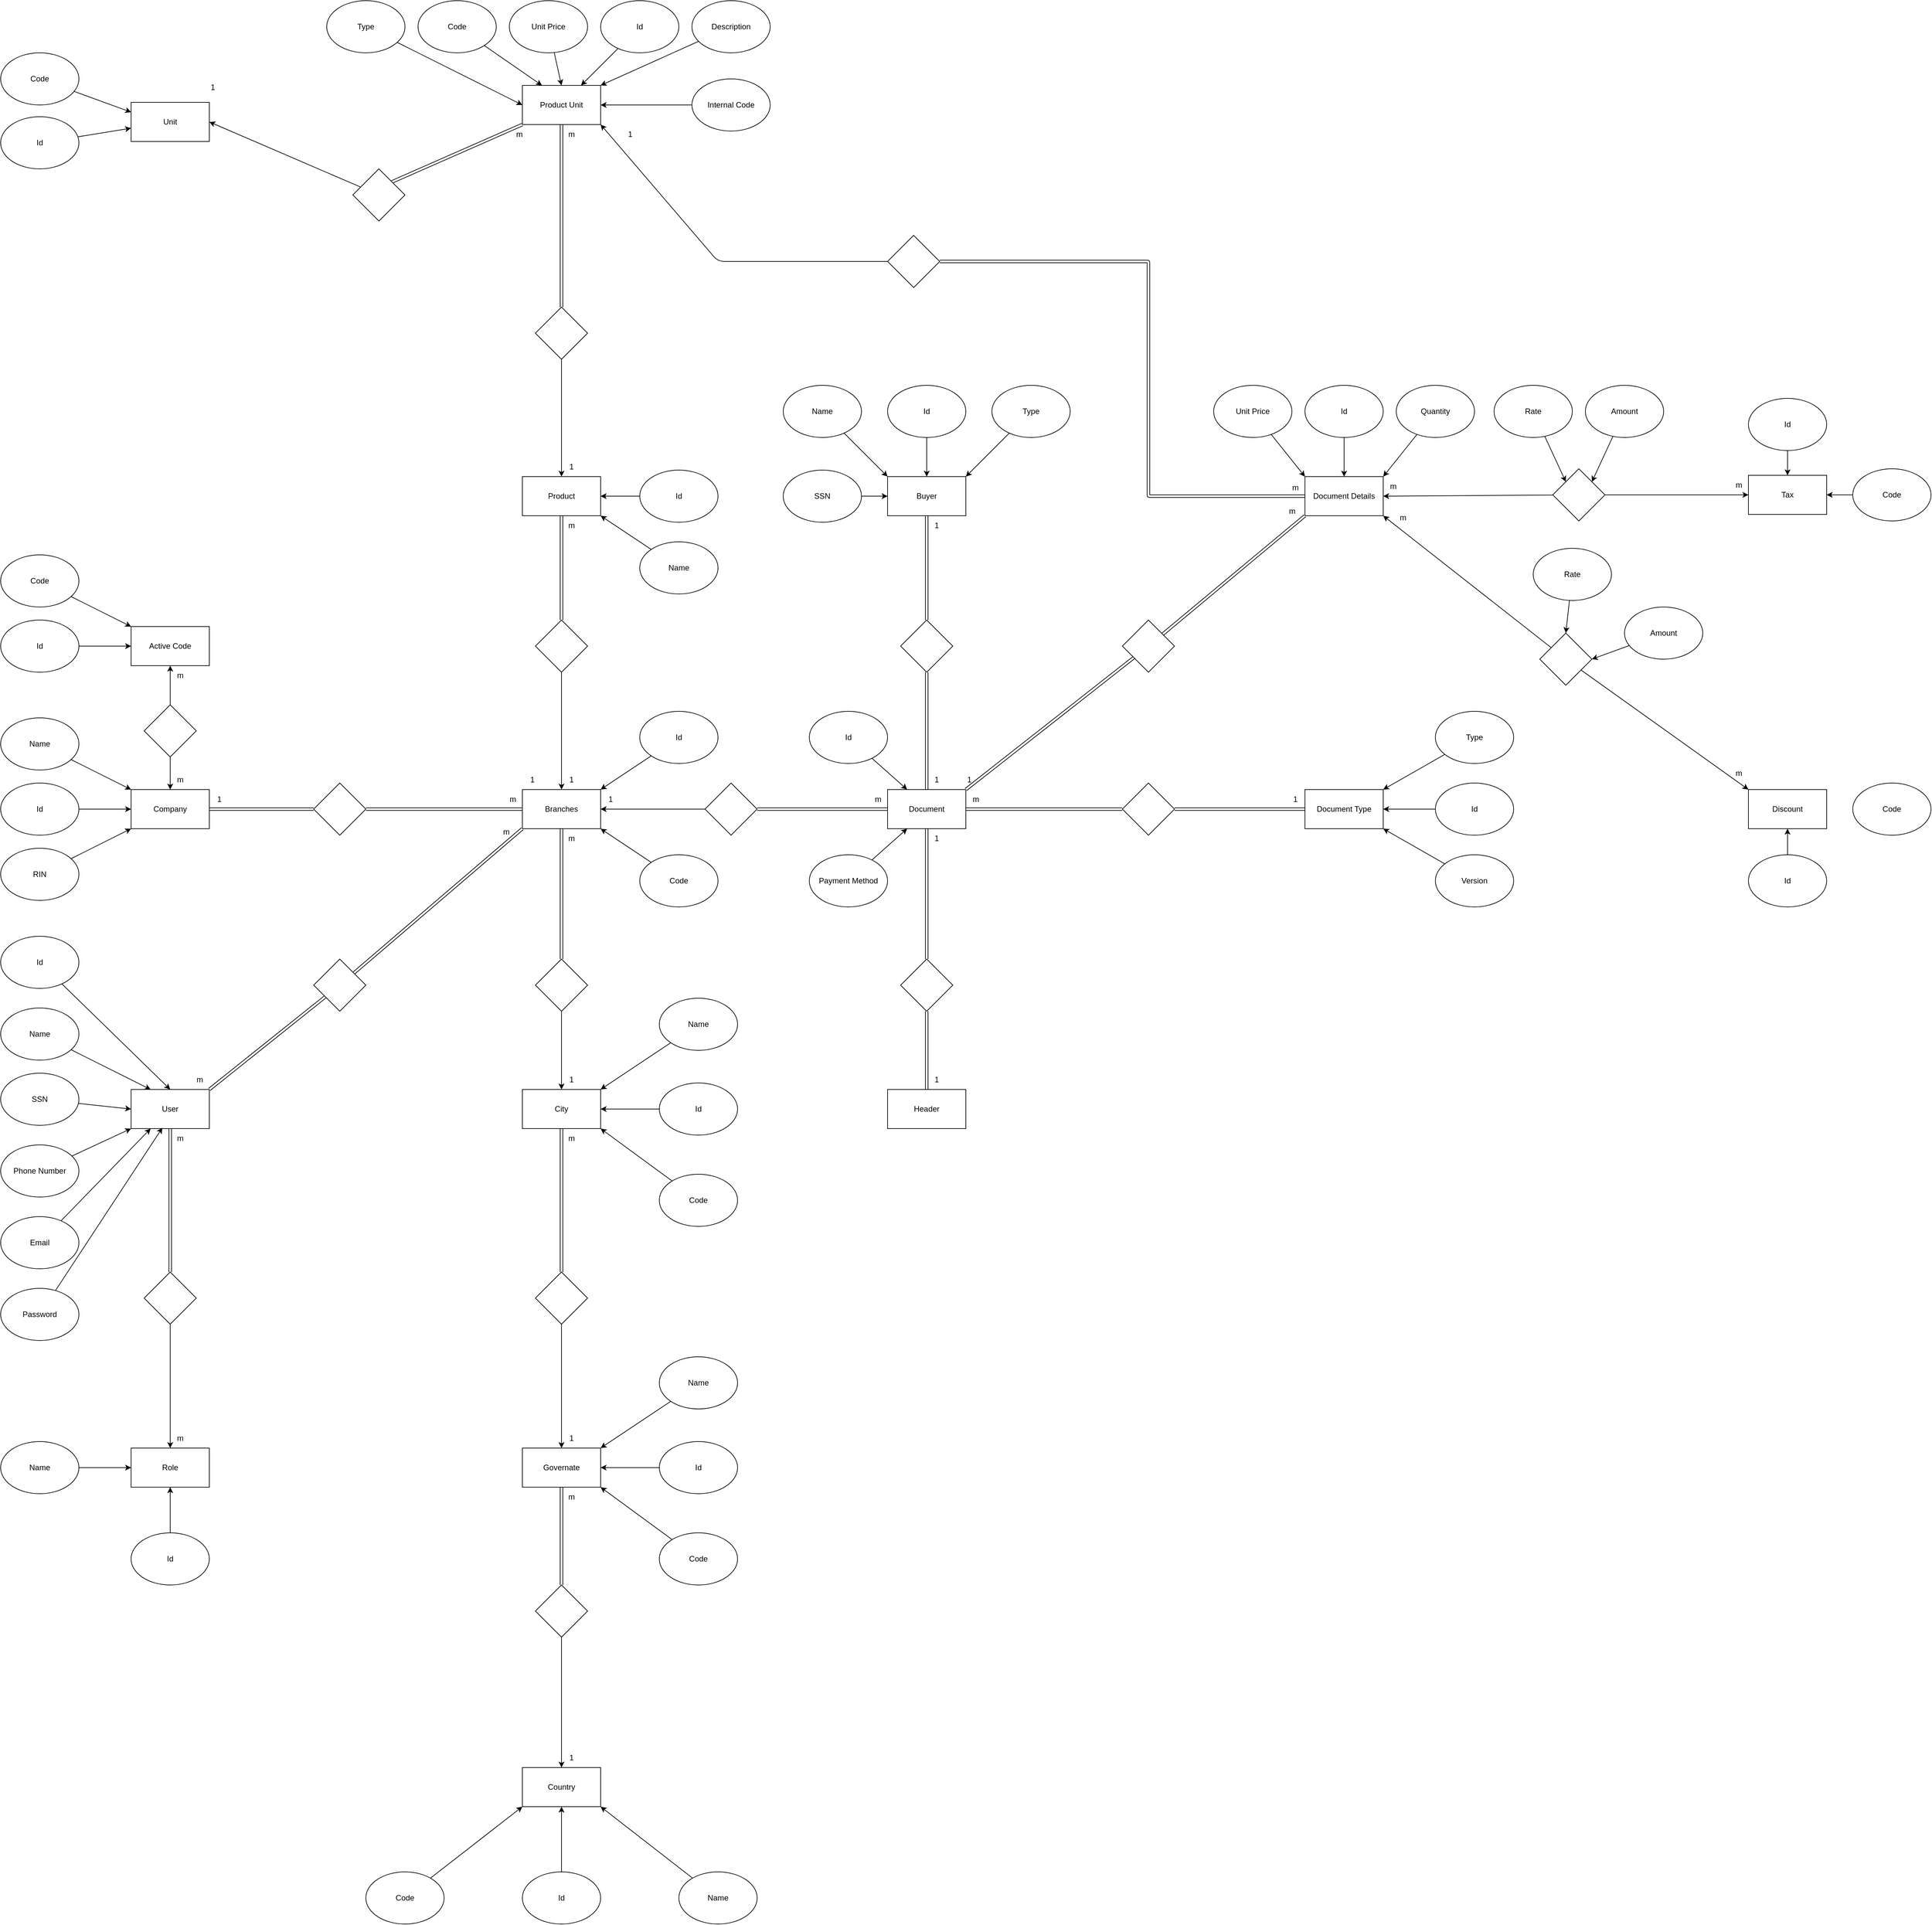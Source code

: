 <mxfile>
    <diagram id="p8Z6OzjIOa2vaRsuv6lD" name="Page-1">
        <mxGraphModel dx="2917" dy="2038" grid="1" gridSize="10" guides="1" tooltips="1" connect="1" arrows="1" fold="1" page="1" pageScale="1" pageWidth="850" pageHeight="1100" background="#FFFFFF" math="0" shadow="0">
            <root>
                <mxCell id="0"/>
                <mxCell id="1" parent="0"/>
                <mxCell id="2" value="Company" style="rounded=0;whiteSpace=wrap;html=1;" parent="1" vertex="1">
                    <mxGeometry x="-760" y="180" width="120" height="60" as="geometry"/>
                </mxCell>
                <mxCell id="4" value="User" style="rounded=0;whiteSpace=wrap;html=1;" parent="1" vertex="1">
                    <mxGeometry x="-760" y="640" width="120" height="60" as="geometry"/>
                </mxCell>
                <mxCell id="5" value="Role" style="rounded=0;whiteSpace=wrap;html=1;" parent="1" vertex="1">
                    <mxGeometry x="-760" y="1190" width="120" height="60" as="geometry"/>
                </mxCell>
                <mxCell id="6" value="Branches" style="rounded=0;whiteSpace=wrap;html=1;" parent="1" vertex="1">
                    <mxGeometry x="-160" y="180" width="120" height="60" as="geometry"/>
                </mxCell>
                <mxCell id="7" value="Country" style="rounded=0;whiteSpace=wrap;html=1;" parent="1" vertex="1">
                    <mxGeometry x="-160" y="1680" width="120" height="60" as="geometry"/>
                </mxCell>
                <mxCell id="8" value="Governate" style="rounded=0;whiteSpace=wrap;html=1;" parent="1" vertex="1">
                    <mxGeometry x="-160" y="1190" width="120" height="60" as="geometry"/>
                </mxCell>
                <mxCell id="9" value="City" style="rounded=0;whiteSpace=wrap;html=1;" parent="1" vertex="1">
                    <mxGeometry x="-160" y="640" width="120" height="60" as="geometry"/>
                </mxCell>
                <mxCell id="11" value="Document Type" style="rounded=0;whiteSpace=wrap;html=1;" parent="1" vertex="1">
                    <mxGeometry x="1040" y="180" width="120" height="60" as="geometry"/>
                </mxCell>
                <mxCell id="13" value="Header" style="rounded=0;whiteSpace=wrap;html=1;" parent="1" vertex="1">
                    <mxGeometry x="400" y="640" width="120" height="60" as="geometry"/>
                </mxCell>
                <mxCell id="15" value="Document" style="rounded=0;whiteSpace=wrap;html=1;" parent="1" vertex="1">
                    <mxGeometry x="400" y="180" width="120" height="60" as="geometry"/>
                </mxCell>
                <mxCell id="16" value="Buyer" style="rounded=0;whiteSpace=wrap;html=1;" parent="1" vertex="1">
                    <mxGeometry x="400" y="-300" width="120" height="60" as="geometry"/>
                </mxCell>
                <mxCell id="17" value="Product" style="rounded=0;whiteSpace=wrap;html=1;" parent="1" vertex="1">
                    <mxGeometry x="-160" y="-300" width="120" height="60" as="geometry"/>
                </mxCell>
                <mxCell id="18" value="Product Unit" style="rounded=0;whiteSpace=wrap;html=1;" parent="1" vertex="1">
                    <mxGeometry x="-160" y="-900" width="120" height="60" as="geometry"/>
                </mxCell>
                <mxCell id="19" value="Unit" style="rounded=0;whiteSpace=wrap;html=1;" parent="1" vertex="1">
                    <mxGeometry x="-760" y="-874" width="120" height="60" as="geometry"/>
                </mxCell>
                <mxCell id="20" value="Document Details" style="rounded=0;whiteSpace=wrap;html=1;" parent="1" vertex="1">
                    <mxGeometry x="1040" y="-300" width="120" height="60" as="geometry"/>
                </mxCell>
                <mxCell id="29" value="" style="edgeStyle=none;html=1;shape=link;" parent="1" source="23" target="6" edge="1">
                    <mxGeometry relative="1" as="geometry"/>
                </mxCell>
                <mxCell id="30" value="" style="edgeStyle=none;html=1;" parent="1" source="23" target="9" edge="1">
                    <mxGeometry relative="1" as="geometry"/>
                </mxCell>
                <mxCell id="23" value="" style="rhombus;whiteSpace=wrap;html=1;" parent="1" vertex="1">
                    <mxGeometry x="-140" y="440" width="80" height="80" as="geometry"/>
                </mxCell>
                <mxCell id="32" value="" style="edgeStyle=none;html=1;shape=link;" parent="1" source="31" target="9" edge="1">
                    <mxGeometry relative="1" as="geometry"/>
                </mxCell>
                <mxCell id="33" value="" style="edgeStyle=none;html=1;" parent="1" source="31" target="8" edge="1">
                    <mxGeometry relative="1" as="geometry"/>
                </mxCell>
                <mxCell id="31" value="" style="rhombus;whiteSpace=wrap;html=1;" parent="1" vertex="1">
                    <mxGeometry x="-140" y="920" width="80" height="80" as="geometry"/>
                </mxCell>
                <mxCell id="35" value="" style="edgeStyle=none;html=1;shape=link;" parent="1" source="34" target="8" edge="1">
                    <mxGeometry relative="1" as="geometry"/>
                </mxCell>
                <mxCell id="36" value="" style="edgeStyle=none;html=1;" parent="1" source="34" target="7" edge="1">
                    <mxGeometry relative="1" as="geometry"/>
                </mxCell>
                <mxCell id="34" value="" style="rhombus;whiteSpace=wrap;html=1;" parent="1" vertex="1">
                    <mxGeometry x="-140" y="1400" width="80" height="80" as="geometry"/>
                </mxCell>
                <mxCell id="38" value="" style="edgeStyle=none;html=1;shape=link;" parent="1" source="37" target="18" edge="1">
                    <mxGeometry relative="1" as="geometry"/>
                </mxCell>
                <mxCell id="39" value="" style="edgeStyle=none;html=1;" parent="1" source="37" target="17" edge="1">
                    <mxGeometry relative="1" as="geometry"/>
                </mxCell>
                <mxCell id="37" value="" style="rhombus;whiteSpace=wrap;html=1;" parent="1" vertex="1">
                    <mxGeometry x="-140" y="-560" width="80" height="80" as="geometry"/>
                </mxCell>
                <mxCell id="41" value="" style="edgeStyle=none;html=1;shape=link;" parent="1" source="40" target="17" edge="1">
                    <mxGeometry relative="1" as="geometry"/>
                </mxCell>
                <mxCell id="42" value="" style="edgeStyle=none;html=1;" parent="1" source="40" target="6" edge="1">
                    <mxGeometry relative="1" as="geometry"/>
                </mxCell>
                <mxCell id="40" value="" style="rhombus;whiteSpace=wrap;html=1;" parent="1" vertex="1">
                    <mxGeometry x="-140" y="-80" width="80" height="80" as="geometry"/>
                </mxCell>
                <mxCell id="44" value="" style="edgeStyle=none;html=1;shape=link;" parent="1" source="43" target="15" edge="1">
                    <mxGeometry relative="1" as="geometry"/>
                </mxCell>
                <mxCell id="45" value="" style="edgeStyle=none;html=1;" parent="1" source="43" target="6" edge="1">
                    <mxGeometry relative="1" as="geometry"/>
                </mxCell>
                <mxCell id="43" value="" style="rhombus;whiteSpace=wrap;html=1;" parent="1" vertex="1">
                    <mxGeometry x="120" y="170" width="80" height="80" as="geometry"/>
                </mxCell>
                <mxCell id="47" value="" style="edgeStyle=none;html=1;shape=link;" parent="1" source="46" target="11" edge="1">
                    <mxGeometry relative="1" as="geometry"/>
                </mxCell>
                <mxCell id="48" value="" style="edgeStyle=none;html=1;shape=link;" parent="1" source="46" target="15" edge="1">
                    <mxGeometry relative="1" as="geometry"/>
                </mxCell>
                <mxCell id="46" value="" style="rhombus;whiteSpace=wrap;html=1;" parent="1" vertex="1">
                    <mxGeometry x="760" y="170" width="80" height="80" as="geometry"/>
                </mxCell>
                <mxCell id="50" value="" style="edgeStyle=none;html=1;shape=link;" parent="1" source="49" target="6" edge="1">
                    <mxGeometry relative="1" as="geometry"/>
                </mxCell>
                <mxCell id="51" value="" style="edgeStyle=none;html=1;shape=link;" parent="1" source="49" target="2" edge="1">
                    <mxGeometry relative="1" as="geometry"/>
                </mxCell>
                <mxCell id="49" value="" style="rhombus;whiteSpace=wrap;html=1;" parent="1" vertex="1">
                    <mxGeometry x="-480" y="170" width="80" height="80" as="geometry"/>
                </mxCell>
                <mxCell id="53" style="edgeStyle=none;html=1;entryX=0;entryY=1;entryDx=0;entryDy=0;shape=link;" parent="1" source="52" target="6" edge="1">
                    <mxGeometry relative="1" as="geometry"/>
                </mxCell>
                <mxCell id="54" style="edgeStyle=none;html=1;entryX=1;entryY=0;entryDx=0;entryDy=0;shape=link;" parent="1" source="52" target="4" edge="1">
                    <mxGeometry relative="1" as="geometry"/>
                </mxCell>
                <mxCell id="52" value="" style="rhombus;whiteSpace=wrap;html=1;" parent="1" vertex="1">
                    <mxGeometry x="-480" y="440" width="80" height="80" as="geometry"/>
                </mxCell>
                <mxCell id="56" value="" style="edgeStyle=none;html=1;shape=link;" parent="1" source="55" target="4" edge="1">
                    <mxGeometry relative="1" as="geometry"/>
                </mxCell>
                <mxCell id="57" value="" style="edgeStyle=none;html=1;" parent="1" source="55" target="5" edge="1">
                    <mxGeometry relative="1" as="geometry"/>
                </mxCell>
                <mxCell id="55" value="" style="rhombus;whiteSpace=wrap;html=1;" parent="1" vertex="1">
                    <mxGeometry x="-740" y="920" width="80" height="80" as="geometry"/>
                </mxCell>
                <mxCell id="59" value="" style="edgeStyle=none;html=1;shape=link;" parent="1" source="58" target="16" edge="1">
                    <mxGeometry relative="1" as="geometry"/>
                </mxCell>
                <mxCell id="60" value="" style="edgeStyle=none;html=1;shape=link;" parent="1" source="58" target="15" edge="1">
                    <mxGeometry relative="1" as="geometry"/>
                </mxCell>
                <mxCell id="58" value="" style="rhombus;whiteSpace=wrap;html=1;" parent="1" vertex="1">
                    <mxGeometry x="420" y="-80" width="80" height="80" as="geometry"/>
                </mxCell>
                <mxCell id="62" value="" style="edgeStyle=none;html=1;shape=link;" parent="1" source="61" target="15" edge="1">
                    <mxGeometry relative="1" as="geometry"/>
                </mxCell>
                <mxCell id="63" value="" style="edgeStyle=none;html=1;shape=link;" parent="1" source="61" target="13" edge="1">
                    <mxGeometry relative="1" as="geometry"/>
                </mxCell>
                <mxCell id="61" value="" style="rhombus;whiteSpace=wrap;html=1;" parent="1" vertex="1">
                    <mxGeometry x="420" y="440" width="80" height="80" as="geometry"/>
                </mxCell>
                <mxCell id="65" style="edgeStyle=none;html=1;entryX=1;entryY=0;entryDx=0;entryDy=0;shape=link;" parent="1" source="64" target="15" edge="1">
                    <mxGeometry relative="1" as="geometry"/>
                </mxCell>
                <mxCell id="66" style="edgeStyle=none;html=1;entryX=0;entryY=1;entryDx=0;entryDy=0;shape=link;" parent="1" source="64" target="20" edge="1">
                    <mxGeometry relative="1" as="geometry"/>
                </mxCell>
                <mxCell id="64" value="" style="rhombus;whiteSpace=wrap;html=1;" parent="1" vertex="1">
                    <mxGeometry x="760" y="-80" width="80" height="80" as="geometry"/>
                </mxCell>
                <mxCell id="71" value="1" style="text;html=1;align=center;verticalAlign=middle;resizable=0;points=[];autosize=1;strokeColor=none;fillColor=none;" parent="1" vertex="1">
                    <mxGeometry x="-640" y="180" width="30" height="30" as="geometry"/>
                </mxCell>
                <mxCell id="72" value="m" style="text;html=1;align=center;verticalAlign=middle;resizable=0;points=[];autosize=1;strokeColor=none;fillColor=none;" parent="1" vertex="1">
                    <mxGeometry x="-190" y="180" width="30" height="30" as="geometry"/>
                </mxCell>
                <mxCell id="73" value="1" style="text;html=1;align=center;verticalAlign=middle;resizable=0;points=[];autosize=1;strokeColor=none;fillColor=none;" parent="1" vertex="1">
                    <mxGeometry x="-160" y="150" width="30" height="30" as="geometry"/>
                </mxCell>
                <mxCell id="76" value="" style="edgeStyle=none;html=1;exitX=1;exitY=0;exitDx=0;exitDy=0;shape=link;entryX=0;entryY=1;entryDx=0;entryDy=0;" parent="1" source="75" target="18" edge="1">
                    <mxGeometry relative="1" as="geometry">
                        <mxPoint x="-220" y="-270" as="sourcePoint"/>
                    </mxGeometry>
                </mxCell>
                <mxCell id="77" value="" style="edgeStyle=none;html=1;entryX=1;entryY=0.5;entryDx=0;entryDy=0;" parent="1" source="75" target="19" edge="1">
                    <mxGeometry relative="1" as="geometry"/>
                </mxCell>
                <mxCell id="75" value="" style="rhombus;whiteSpace=wrap;html=1;" parent="1" vertex="1">
                    <mxGeometry x="-420" y="-772" width="80" height="80" as="geometry"/>
                </mxCell>
                <mxCell id="78" value="1" style="text;html=1;align=center;verticalAlign=middle;resizable=0;points=[];autosize=1;strokeColor=none;fillColor=none;" parent="1" vertex="1">
                    <mxGeometry x="-650" y="-912" width="30" height="30" as="geometry"/>
                </mxCell>
                <mxCell id="79" value="m" style="text;html=1;align=center;verticalAlign=middle;resizable=0;points=[];autosize=1;strokeColor=none;fillColor=none;" parent="1" vertex="1">
                    <mxGeometry x="-180" y="-840" width="30" height="30" as="geometry"/>
                </mxCell>
                <mxCell id="80" value="1" style="text;html=1;align=center;verticalAlign=middle;resizable=0;points=[];autosize=1;strokeColor=none;fillColor=none;" parent="1" vertex="1">
                    <mxGeometry x="-100" y="150" width="30" height="30" as="geometry"/>
                </mxCell>
                <mxCell id="81" value="m" style="text;html=1;align=center;verticalAlign=middle;resizable=0;points=[];autosize=1;strokeColor=none;fillColor=none;" parent="1" vertex="1">
                    <mxGeometry x="-100" y="-240" width="30" height="30" as="geometry"/>
                </mxCell>
                <mxCell id="82" value="1" style="text;html=1;align=center;verticalAlign=middle;resizable=0;points=[];autosize=1;strokeColor=none;fillColor=none;" parent="1" vertex="1">
                    <mxGeometry x="-100" y="-330" width="30" height="30" as="geometry"/>
                </mxCell>
                <mxCell id="83" value="m" style="text;html=1;align=center;verticalAlign=middle;resizable=0;points=[];autosize=1;strokeColor=none;fillColor=none;" parent="1" vertex="1">
                    <mxGeometry x="-100" y="-840" width="30" height="30" as="geometry"/>
                </mxCell>
                <mxCell id="84" value="1" style="text;html=1;align=center;verticalAlign=middle;resizable=0;points=[];autosize=1;strokeColor=none;fillColor=none;" parent="1" vertex="1">
                    <mxGeometry x="-40" y="180" width="30" height="30" as="geometry"/>
                </mxCell>
                <mxCell id="85" value="m" style="text;html=1;align=center;verticalAlign=middle;resizable=0;points=[];autosize=1;strokeColor=none;fillColor=none;" parent="1" vertex="1">
                    <mxGeometry x="370" y="180" width="30" height="30" as="geometry"/>
                </mxCell>
                <mxCell id="86" value="1" style="text;html=1;align=center;verticalAlign=middle;resizable=0;points=[];autosize=1;strokeColor=none;fillColor=none;" parent="1" vertex="1">
                    <mxGeometry x="460" y="-240" width="30" height="30" as="geometry"/>
                </mxCell>
                <mxCell id="87" value="1" style="text;html=1;align=center;verticalAlign=middle;resizable=0;points=[];autosize=1;strokeColor=none;fillColor=none;" parent="1" vertex="1">
                    <mxGeometry x="460" y="150" width="30" height="30" as="geometry"/>
                </mxCell>
                <mxCell id="88" value="m" style="text;html=1;align=center;verticalAlign=middle;resizable=0;points=[];autosize=1;strokeColor=none;fillColor=none;" parent="1" vertex="1">
                    <mxGeometry x="520" y="180" width="30" height="30" as="geometry"/>
                </mxCell>
                <mxCell id="89" value="1" style="text;html=1;align=center;verticalAlign=middle;resizable=0;points=[];autosize=1;strokeColor=none;fillColor=none;" parent="1" vertex="1">
                    <mxGeometry x="1010" y="180" width="30" height="30" as="geometry"/>
                </mxCell>
                <mxCell id="90" value="1" style="text;html=1;align=center;verticalAlign=middle;resizable=0;points=[];autosize=1;strokeColor=none;fillColor=none;" parent="1" vertex="1">
                    <mxGeometry x="510" y="150" width="30" height="30" as="geometry"/>
                </mxCell>
                <mxCell id="92" value="1" style="text;html=1;align=center;verticalAlign=middle;resizable=0;points=[];autosize=1;strokeColor=none;fillColor=none;" parent="1" vertex="1">
                    <mxGeometry x="460" y="240" width="30" height="30" as="geometry"/>
                </mxCell>
                <mxCell id="93" value="1" style="text;html=1;align=center;verticalAlign=middle;resizable=0;points=[];autosize=1;strokeColor=none;fillColor=none;" parent="1" vertex="1">
                    <mxGeometry x="460" y="610" width="30" height="30" as="geometry"/>
                </mxCell>
                <mxCell id="94" value="m" style="text;html=1;align=center;verticalAlign=middle;resizable=0;points=[];autosize=1;strokeColor=none;fillColor=none;" parent="1" vertex="1">
                    <mxGeometry x="-200" y="230" width="30" height="30" as="geometry"/>
                </mxCell>
                <mxCell id="95" value="m" style="text;html=1;align=center;verticalAlign=middle;resizable=0;points=[];autosize=1;strokeColor=none;fillColor=none;" parent="1" vertex="1">
                    <mxGeometry x="-670" y="610" width="30" height="30" as="geometry"/>
                </mxCell>
                <mxCell id="96" value="m" style="text;html=1;align=center;verticalAlign=middle;resizable=0;points=[];autosize=1;strokeColor=none;fillColor=none;" parent="1" vertex="1">
                    <mxGeometry x="-700" y="700" width="30" height="30" as="geometry"/>
                </mxCell>
                <mxCell id="97" value="m" style="text;html=1;align=center;verticalAlign=middle;resizable=0;points=[];autosize=1;strokeColor=none;fillColor=none;" parent="1" vertex="1">
                    <mxGeometry x="-700" y="1160" width="30" height="30" as="geometry"/>
                </mxCell>
                <mxCell id="98" value="1" style="text;html=1;align=center;verticalAlign=middle;resizable=0;points=[];autosize=1;strokeColor=none;fillColor=none;" parent="1" vertex="1">
                    <mxGeometry x="-100" y="610" width="30" height="30" as="geometry"/>
                </mxCell>
                <mxCell id="99" value="m" style="text;html=1;align=center;verticalAlign=middle;resizable=0;points=[];autosize=1;strokeColor=none;fillColor=none;" parent="1" vertex="1">
                    <mxGeometry x="-100" y="240" width="30" height="30" as="geometry"/>
                </mxCell>
                <mxCell id="100" value="1" style="text;html=1;align=center;verticalAlign=middle;resizable=0;points=[];autosize=1;strokeColor=none;fillColor=none;" parent="1" vertex="1">
                    <mxGeometry x="-100" y="1160" width="30" height="30" as="geometry"/>
                </mxCell>
                <mxCell id="101" value="m" style="text;html=1;align=center;verticalAlign=middle;resizable=0;points=[];autosize=1;strokeColor=none;fillColor=none;" parent="1" vertex="1">
                    <mxGeometry x="-100" y="700" width="30" height="30" as="geometry"/>
                </mxCell>
                <mxCell id="102" value="1" style="text;html=1;align=center;verticalAlign=middle;resizable=0;points=[];autosize=1;strokeColor=none;fillColor=none;" parent="1" vertex="1">
                    <mxGeometry x="-100" y="1650" width="30" height="30" as="geometry"/>
                </mxCell>
                <mxCell id="103" value="m" style="text;html=1;align=center;verticalAlign=middle;resizable=0;points=[];autosize=1;strokeColor=none;fillColor=none;" parent="1" vertex="1">
                    <mxGeometry x="-100" y="1250" width="30" height="30" as="geometry"/>
                </mxCell>
                <mxCell id="112" style="edgeStyle=none;html=1;entryX=0;entryY=1;entryDx=0;entryDy=0;" parent="1" source="106" target="7" edge="1">
                    <mxGeometry relative="1" as="geometry"/>
                </mxCell>
                <mxCell id="106" value="Code" style="ellipse;whiteSpace=wrap;html=1;" parent="1" vertex="1">
                    <mxGeometry x="-400" y="1840" width="120" height="80" as="geometry"/>
                </mxCell>
                <mxCell id="110" value="" style="edgeStyle=none;html=1;" parent="1" source="107" target="7" edge="1">
                    <mxGeometry relative="1" as="geometry"/>
                </mxCell>
                <mxCell id="107" value="Id" style="ellipse;whiteSpace=wrap;html=1;" parent="1" vertex="1">
                    <mxGeometry x="-160" y="1840" width="120" height="80" as="geometry"/>
                </mxCell>
                <mxCell id="111" style="edgeStyle=none;html=1;entryX=1;entryY=1;entryDx=0;entryDy=0;" parent="1" source="108" target="7" edge="1">
                    <mxGeometry relative="1" as="geometry"/>
                </mxCell>
                <mxCell id="108" value="Name" style="ellipse;whiteSpace=wrap;html=1;" parent="1" vertex="1">
                    <mxGeometry x="80" y="1840" width="120" height="80" as="geometry"/>
                </mxCell>
                <mxCell id="116" value="" style="edgeStyle=none;html=1;" parent="1" source="113" target="8" edge="1">
                    <mxGeometry relative="1" as="geometry"/>
                </mxCell>
                <mxCell id="113" value="Id" style="ellipse;whiteSpace=wrap;html=1;" parent="1" vertex="1">
                    <mxGeometry x="50" y="1180" width="120" height="80" as="geometry"/>
                </mxCell>
                <mxCell id="117" style="edgeStyle=none;html=1;entryX=1;entryY=0;entryDx=0;entryDy=0;" parent="1" source="114" target="8" edge="1">
                    <mxGeometry relative="1" as="geometry"/>
                </mxCell>
                <mxCell id="114" value="Name" style="ellipse;whiteSpace=wrap;html=1;" parent="1" vertex="1">
                    <mxGeometry x="50" y="1050" width="120" height="80" as="geometry"/>
                </mxCell>
                <mxCell id="118" style="edgeStyle=none;html=1;entryX=1;entryY=1;entryDx=0;entryDy=0;" parent="1" source="115" target="8" edge="1">
                    <mxGeometry relative="1" as="geometry"/>
                </mxCell>
                <mxCell id="115" value="Code" style="ellipse;whiteSpace=wrap;html=1;" parent="1" vertex="1">
                    <mxGeometry x="50" y="1320" width="120" height="80" as="geometry"/>
                </mxCell>
                <mxCell id="122" value="" style="edgeStyle=none;html=1;" parent="1" source="119" target="9" edge="1">
                    <mxGeometry relative="1" as="geometry"/>
                </mxCell>
                <mxCell id="119" value="Id" style="ellipse;whiteSpace=wrap;html=1;" parent="1" vertex="1">
                    <mxGeometry x="50" y="630" width="120" height="80" as="geometry"/>
                </mxCell>
                <mxCell id="123" style="edgeStyle=none;html=1;entryX=1;entryY=0;entryDx=0;entryDy=0;" parent="1" source="120" target="9" edge="1">
                    <mxGeometry relative="1" as="geometry"/>
                </mxCell>
                <mxCell id="120" value="Name" style="ellipse;whiteSpace=wrap;html=1;" parent="1" vertex="1">
                    <mxGeometry x="50" y="500" width="120" height="80" as="geometry"/>
                </mxCell>
                <mxCell id="124" style="edgeStyle=none;html=1;entryX=1;entryY=1;entryDx=0;entryDy=0;" parent="1" source="121" target="9" edge="1">
                    <mxGeometry relative="1" as="geometry"/>
                </mxCell>
                <mxCell id="121" value="Code" style="ellipse;whiteSpace=wrap;html=1;" parent="1" vertex="1">
                    <mxGeometry x="50" y="770" width="120" height="80" as="geometry"/>
                </mxCell>
                <mxCell id="127" value="" style="edgeStyle=none;html=1;" parent="1" source="125" target="5" edge="1">
                    <mxGeometry relative="1" as="geometry"/>
                </mxCell>
                <mxCell id="125" value="Id" style="ellipse;whiteSpace=wrap;html=1;" parent="1" vertex="1">
                    <mxGeometry x="-760" y="1320" width="120" height="80" as="geometry"/>
                </mxCell>
                <mxCell id="128" value="" style="edgeStyle=none;html=1;" parent="1" source="126" target="5" edge="1">
                    <mxGeometry relative="1" as="geometry"/>
                </mxCell>
                <mxCell id="126" value="Name" style="ellipse;whiteSpace=wrap;html=1;" parent="1" vertex="1">
                    <mxGeometry x="-960" y="1180" width="120" height="80" as="geometry"/>
                </mxCell>
                <mxCell id="137" value="" style="edgeStyle=none;html=1;" parent="1" source="129" target="2" edge="1">
                    <mxGeometry relative="1" as="geometry"/>
                </mxCell>
                <mxCell id="129" value="Id" style="ellipse;whiteSpace=wrap;html=1;" parent="1" vertex="1">
                    <mxGeometry x="-960" y="170" width="120" height="80" as="geometry"/>
                </mxCell>
                <mxCell id="139" style="edgeStyle=none;html=1;entryX=0;entryY=1;entryDx=0;entryDy=0;" parent="1" source="130" target="2" edge="1">
                    <mxGeometry relative="1" as="geometry"/>
                </mxCell>
                <mxCell id="130" value="RIN" style="ellipse;whiteSpace=wrap;html=1;" parent="1" vertex="1">
                    <mxGeometry x="-960" y="270" width="120" height="80" as="geometry"/>
                </mxCell>
                <mxCell id="138" style="edgeStyle=none;html=1;entryX=0;entryY=0;entryDx=0;entryDy=0;" parent="1" source="132" target="2" edge="1">
                    <mxGeometry relative="1" as="geometry"/>
                </mxCell>
                <mxCell id="132" value="Name" style="ellipse;whiteSpace=wrap;html=1;" parent="1" vertex="1">
                    <mxGeometry x="-960" y="70" width="120" height="80" as="geometry"/>
                </mxCell>
                <mxCell id="133" value="Active Code" style="rounded=0;whiteSpace=wrap;html=1;" parent="1" vertex="1">
                    <mxGeometry x="-760" y="-70" width="120" height="60" as="geometry"/>
                </mxCell>
                <mxCell id="135" value="" style="edgeStyle=none;html=1;" parent="1" source="134" target="133" edge="1">
                    <mxGeometry relative="1" as="geometry"/>
                </mxCell>
                <mxCell id="136" value="" style="edgeStyle=none;html=1;" parent="1" source="134" target="2" edge="1">
                    <mxGeometry relative="1" as="geometry"/>
                </mxCell>
                <mxCell id="134" value="" style="rhombus;whiteSpace=wrap;html=1;" parent="1" vertex="1">
                    <mxGeometry x="-740" y="50" width="80" height="80" as="geometry"/>
                </mxCell>
                <mxCell id="140" value="m" style="text;html=1;align=center;verticalAlign=middle;resizable=0;points=[];autosize=1;strokeColor=none;fillColor=none;" parent="1" vertex="1">
                    <mxGeometry x="-700" y="150" width="30" height="30" as="geometry"/>
                </mxCell>
                <mxCell id="141" value="m" style="text;html=1;align=center;verticalAlign=middle;resizable=0;points=[];autosize=1;strokeColor=none;fillColor=none;" parent="1" vertex="1">
                    <mxGeometry x="-700" y="-10" width="30" height="30" as="geometry"/>
                </mxCell>
                <mxCell id="143" value="" style="edgeStyle=none;html=1;" parent="1" source="142" target="133" edge="1">
                    <mxGeometry relative="1" as="geometry"/>
                </mxCell>
                <mxCell id="142" value="Id" style="ellipse;whiteSpace=wrap;html=1;" parent="1" vertex="1">
                    <mxGeometry x="-960" y="-80" width="120" height="80" as="geometry"/>
                </mxCell>
                <mxCell id="146" style="edgeStyle=none;html=1;entryX=0;entryY=0;entryDx=0;entryDy=0;" parent="1" source="144" target="133" edge="1">
                    <mxGeometry relative="1" as="geometry"/>
                </mxCell>
                <mxCell id="144" value="Code" style="ellipse;whiteSpace=wrap;html=1;" parent="1" vertex="1">
                    <mxGeometry x="-960" y="-180" width="120" height="80" as="geometry"/>
                </mxCell>
                <mxCell id="152" value="" style="edgeStyle=none;html=1;" parent="1" source="147" target="19" edge="1">
                    <mxGeometry relative="1" as="geometry"/>
                </mxCell>
                <mxCell id="147" value="Id" style="ellipse;whiteSpace=wrap;html=1;" parent="1" vertex="1">
                    <mxGeometry x="-960" y="-852" width="120" height="80" as="geometry"/>
                </mxCell>
                <mxCell id="153" style="edgeStyle=none;html=1;entryX=0;entryY=0.25;entryDx=0;entryDy=0;" parent="1" source="148" target="19" edge="1">
                    <mxGeometry relative="1" as="geometry"/>
                </mxCell>
                <mxCell id="148" value="Code" style="ellipse;whiteSpace=wrap;html=1;" parent="1" vertex="1">
                    <mxGeometry x="-960" y="-950" width="120" height="80" as="geometry"/>
                </mxCell>
                <mxCell id="160" style="edgeStyle=none;html=1;entryX=1;entryY=0.5;entryDx=0;entryDy=0;" parent="1" source="156" target="17" edge="1">
                    <mxGeometry relative="1" as="geometry"/>
                </mxCell>
                <mxCell id="156" value="Id" style="ellipse;whiteSpace=wrap;html=1;" parent="1" vertex="1">
                    <mxGeometry x="20" y="-310" width="120" height="80" as="geometry"/>
                </mxCell>
                <mxCell id="161" style="edgeStyle=none;html=1;entryX=1;entryY=1;entryDx=0;entryDy=0;" parent="1" source="157" target="17" edge="1">
                    <mxGeometry relative="1" as="geometry"/>
                </mxCell>
                <mxCell id="157" value="Name" style="ellipse;whiteSpace=wrap;html=1;" parent="1" vertex="1">
                    <mxGeometry x="20" y="-200" width="120" height="80" as="geometry"/>
                </mxCell>
                <mxCell id="164" value="" style="edgeStyle=none;html=1;entryX=0.75;entryY=0;entryDx=0;entryDy=0;" parent="1" source="162" target="18" edge="1">
                    <mxGeometry relative="1" as="geometry"/>
                </mxCell>
                <mxCell id="162" value="Id" style="ellipse;whiteSpace=wrap;html=1;" parent="1" vertex="1">
                    <mxGeometry x="-40" y="-1030" width="120" height="80" as="geometry"/>
                </mxCell>
                <mxCell id="165" style="edgeStyle=none;html=1;entryX=1;entryY=0;entryDx=0;entryDy=0;" parent="1" source="163" target="18" edge="1">
                    <mxGeometry relative="1" as="geometry"/>
                </mxCell>
                <mxCell id="163" value="Description" style="ellipse;whiteSpace=wrap;html=1;" parent="1" vertex="1">
                    <mxGeometry x="100" y="-1030" width="120" height="80" as="geometry"/>
                </mxCell>
                <mxCell id="167" style="edgeStyle=none;html=1;entryX=0.5;entryY=0;entryDx=0;entryDy=0;" parent="1" source="166" target="18" edge="1">
                    <mxGeometry relative="1" as="geometry"/>
                </mxCell>
                <mxCell id="166" value="Unit Price" style="ellipse;whiteSpace=wrap;html=1;" parent="1" vertex="1">
                    <mxGeometry x="-180" y="-1030" width="120" height="80" as="geometry"/>
                </mxCell>
                <mxCell id="169" value="" style="edgeStyle=none;html=1;" parent="1" source="168" target="18" edge="1">
                    <mxGeometry relative="1" as="geometry"/>
                </mxCell>
                <mxCell id="168" value="Internal Code" style="ellipse;whiteSpace=wrap;html=1;" parent="1" vertex="1">
                    <mxGeometry x="100" y="-910" width="120" height="80" as="geometry"/>
                </mxCell>
                <mxCell id="254" style="edgeStyle=none;html=1;entryX=0.25;entryY=0;entryDx=0;entryDy=0;" parent="1" source="170" target="18" edge="1">
                    <mxGeometry relative="1" as="geometry"/>
                </mxCell>
                <mxCell id="170" value="Code" style="ellipse;whiteSpace=wrap;html=1;" parent="1" vertex="1">
                    <mxGeometry x="-320" y="-1030" width="120" height="80" as="geometry"/>
                </mxCell>
                <mxCell id="255" style="edgeStyle=none;html=1;entryX=0;entryY=0.5;entryDx=0;entryDy=0;" parent="1" source="174" target="18" edge="1">
                    <mxGeometry relative="1" as="geometry"/>
                </mxCell>
                <mxCell id="174" value="Type" style="ellipse;whiteSpace=wrap;html=1;" parent="1" vertex="1">
                    <mxGeometry x="-460" y="-1030" width="120" height="80" as="geometry"/>
                </mxCell>
                <mxCell id="184" style="edgeStyle=none;html=1;entryX=1;entryY=0;entryDx=0;entryDy=0;" parent="1" source="183" target="6" edge="1">
                    <mxGeometry relative="1" as="geometry"/>
                </mxCell>
                <mxCell id="183" value="Id" style="ellipse;whiteSpace=wrap;html=1;" parent="1" vertex="1">
                    <mxGeometry x="20" y="60" width="120" height="80" as="geometry"/>
                </mxCell>
                <mxCell id="186" style="edgeStyle=none;html=1;entryX=1;entryY=1;entryDx=0;entryDy=0;" parent="1" source="185" target="6" edge="1">
                    <mxGeometry relative="1" as="geometry"/>
                </mxCell>
                <mxCell id="185" value="Code" style="ellipse;whiteSpace=wrap;html=1;" parent="1" vertex="1">
                    <mxGeometry x="20" y="280" width="120" height="80" as="geometry"/>
                </mxCell>
                <mxCell id="190" style="edgeStyle=none;html=1;entryX=0.25;entryY=1;entryDx=0;entryDy=0;" parent="1" source="187" target="15" edge="1">
                    <mxGeometry relative="1" as="geometry"/>
                </mxCell>
                <mxCell id="187" value="Payment Method" style="ellipse;whiteSpace=wrap;html=1;" parent="1" vertex="1">
                    <mxGeometry x="280" y="280" width="120" height="80" as="geometry"/>
                </mxCell>
                <mxCell id="189" style="edgeStyle=none;html=1;entryX=0.25;entryY=0;entryDx=0;entryDy=0;" parent="1" source="188" target="15" edge="1">
                    <mxGeometry relative="1" as="geometry"/>
                </mxCell>
                <mxCell id="188" value="Id" style="ellipse;whiteSpace=wrap;html=1;" parent="1" vertex="1">
                    <mxGeometry x="280" y="60" width="120" height="80" as="geometry"/>
                </mxCell>
                <mxCell id="194" value="" style="edgeStyle=none;html=1;" parent="1" source="191" target="11" edge="1">
                    <mxGeometry relative="1" as="geometry"/>
                </mxCell>
                <mxCell id="191" value="Id" style="ellipse;whiteSpace=wrap;html=1;" parent="1" vertex="1">
                    <mxGeometry x="1240" y="170" width="120" height="80" as="geometry"/>
                </mxCell>
                <mxCell id="195" style="edgeStyle=none;html=1;entryX=1;entryY=0;entryDx=0;entryDy=0;" parent="1" source="192" target="11" edge="1">
                    <mxGeometry relative="1" as="geometry"/>
                </mxCell>
                <mxCell id="192" value="Type" style="ellipse;whiteSpace=wrap;html=1;" parent="1" vertex="1">
                    <mxGeometry x="1240" y="60" width="120" height="80" as="geometry"/>
                </mxCell>
                <mxCell id="196" style="edgeStyle=none;html=1;entryX=1;entryY=1;entryDx=0;entryDy=0;" parent="1" source="193" target="11" edge="1">
                    <mxGeometry relative="1" as="geometry"/>
                </mxCell>
                <mxCell id="193" value="Version" style="ellipse;whiteSpace=wrap;html=1;" parent="1" vertex="1">
                    <mxGeometry x="1240" y="280" width="120" height="80" as="geometry"/>
                </mxCell>
                <mxCell id="202" value="" style="edgeStyle=none;html=1;" parent="1" source="197" target="16" edge="1">
                    <mxGeometry relative="1" as="geometry"/>
                </mxCell>
                <mxCell id="197" value="Id" style="ellipse;whiteSpace=wrap;html=1;" parent="1" vertex="1">
                    <mxGeometry x="400" y="-440" width="120" height="80" as="geometry"/>
                </mxCell>
                <mxCell id="204" style="edgeStyle=none;html=1;entryX=0;entryY=0;entryDx=0;entryDy=0;" parent="1" source="198" target="16" edge="1">
                    <mxGeometry relative="1" as="geometry"/>
                </mxCell>
                <mxCell id="198" value="Name" style="ellipse;whiteSpace=wrap;html=1;" parent="1" vertex="1">
                    <mxGeometry x="240" y="-440" width="120" height="80" as="geometry"/>
                </mxCell>
                <mxCell id="203" style="edgeStyle=none;html=1;entryX=1;entryY=0;entryDx=0;entryDy=0;" parent="1" source="199" target="16" edge="1">
                    <mxGeometry relative="1" as="geometry"/>
                </mxCell>
                <mxCell id="199" value="Type" style="ellipse;whiteSpace=wrap;html=1;" parent="1" vertex="1">
                    <mxGeometry x="560" y="-440" width="120" height="80" as="geometry"/>
                </mxCell>
                <mxCell id="205" value="" style="edgeStyle=none;html=1;entryX=0;entryY=0.5;entryDx=0;entryDy=0;" parent="1" source="201" target="16" edge="1">
                    <mxGeometry relative="1" as="geometry"/>
                </mxCell>
                <mxCell id="201" value="SSN" style="ellipse;whiteSpace=wrap;html=1;" parent="1" vertex="1">
                    <mxGeometry x="240" y="-310" width="120" height="80" as="geometry"/>
                </mxCell>
                <mxCell id="206" value="m" style="text;html=1;align=center;verticalAlign=middle;resizable=0;points=[];autosize=1;strokeColor=none;fillColor=none;" parent="1" vertex="1">
                    <mxGeometry x="1005" y="-262" width="30" height="30" as="geometry"/>
                </mxCell>
                <mxCell id="211" style="edgeStyle=none;html=1;entryX=0;entryY=0;entryDx=0;entryDy=0;" parent="1" source="207" target="20" edge="1">
                    <mxGeometry relative="1" as="geometry"/>
                </mxCell>
                <mxCell id="207" value="Unit Price" style="ellipse;whiteSpace=wrap;html=1;" parent="1" vertex="1">
                    <mxGeometry x="900" y="-440" width="120" height="80" as="geometry"/>
                </mxCell>
                <mxCell id="210" value="" style="edgeStyle=none;html=1;" parent="1" source="208" target="20" edge="1">
                    <mxGeometry relative="1" as="geometry"/>
                </mxCell>
                <mxCell id="208" value="Id" style="ellipse;whiteSpace=wrap;html=1;" parent="1" vertex="1">
                    <mxGeometry x="1040" y="-440" width="120" height="80" as="geometry"/>
                </mxCell>
                <mxCell id="212" style="edgeStyle=none;html=1;entryX=1;entryY=0;entryDx=0;entryDy=0;" parent="1" source="209" target="20" edge="1">
                    <mxGeometry relative="1" as="geometry"/>
                </mxCell>
                <mxCell id="209" value="Quantity" style="ellipse;whiteSpace=wrap;html=1;" parent="1" vertex="1">
                    <mxGeometry x="1180" y="-440" width="120" height="80" as="geometry"/>
                </mxCell>
                <mxCell id="213" value="Tax" style="rounded=0;whiteSpace=wrap;html=1;" parent="1" vertex="1">
                    <mxGeometry x="1720" y="-302" width="120" height="60" as="geometry"/>
                </mxCell>
                <mxCell id="214" value="Discount" style="rounded=0;whiteSpace=wrap;html=1;" parent="1" vertex="1">
                    <mxGeometry x="1720" y="180" width="120" height="60" as="geometry"/>
                </mxCell>
                <mxCell id="230" value="" style="edgeStyle=none;html=1;" parent="1" source="215" target="213" edge="1">
                    <mxGeometry relative="1" as="geometry"/>
                </mxCell>
                <mxCell id="215" value="Id" style="ellipse;whiteSpace=wrap;html=1;" parent="1" vertex="1">
                    <mxGeometry x="1720" y="-420" width="120" height="80" as="geometry"/>
                </mxCell>
                <mxCell id="218" style="edgeStyle=none;html=1;entryX=1;entryY=0.5;entryDx=0;entryDy=0;" parent="1" source="216" target="20" edge="1">
                    <mxGeometry relative="1" as="geometry"/>
                </mxCell>
                <mxCell id="219" style="edgeStyle=none;html=1;entryX=0;entryY=0.5;entryDx=0;entryDy=0;" parent="1" source="216" target="213" edge="1">
                    <mxGeometry relative="1" as="geometry"/>
                </mxCell>
                <mxCell id="216" value="" style="rhombus;whiteSpace=wrap;html=1;" parent="1" vertex="1">
                    <mxGeometry x="1420" y="-312" width="80" height="80" as="geometry"/>
                </mxCell>
                <mxCell id="220" value="m" style="text;html=1;align=center;verticalAlign=middle;resizable=0;points=[];autosize=1;strokeColor=none;fillColor=none;" parent="1" vertex="1">
                    <mxGeometry x="1160" y="-300" width="30" height="30" as="geometry"/>
                </mxCell>
                <mxCell id="221" value="m" style="text;html=1;align=center;verticalAlign=middle;resizable=0;points=[];autosize=1;strokeColor=none;fillColor=none;" parent="1" vertex="1">
                    <mxGeometry x="1690" y="-302" width="30" height="30" as="geometry"/>
                </mxCell>
                <mxCell id="224" style="edgeStyle=none;html=1;entryX=1;entryY=1;entryDx=0;entryDy=0;" parent="1" source="222" target="20" edge="1">
                    <mxGeometry relative="1" as="geometry"/>
                </mxCell>
                <mxCell id="222" value="" style="rhombus;whiteSpace=wrap;html=1;" parent="1" vertex="1">
                    <mxGeometry x="1400" y="-60" width="80" height="80" as="geometry"/>
                </mxCell>
                <mxCell id="223" style="edgeStyle=none;html=1;entryX=0;entryY=0;entryDx=0;entryDy=0;entryPerimeter=0;" parent="1" source="222" target="214" edge="1">
                    <mxGeometry relative="1" as="geometry"/>
                </mxCell>
                <mxCell id="225" value="m" style="text;html=1;align=center;verticalAlign=middle;resizable=0;points=[];autosize=1;strokeColor=none;fillColor=none;" parent="1" vertex="1">
                    <mxGeometry x="1175" y="-252" width="30" height="30" as="geometry"/>
                </mxCell>
                <mxCell id="227" value="m" style="text;html=1;align=center;verticalAlign=middle;resizable=0;points=[];autosize=1;strokeColor=none;fillColor=none;" parent="1" vertex="1">
                    <mxGeometry x="1690" y="140" width="30" height="30" as="geometry"/>
                </mxCell>
                <mxCell id="229" value="" style="edgeStyle=none;html=1;" parent="1" source="228" target="214" edge="1">
                    <mxGeometry relative="1" as="geometry"/>
                </mxCell>
                <mxCell id="228" value="Id" style="ellipse;whiteSpace=wrap;html=1;" parent="1" vertex="1">
                    <mxGeometry x="1720" y="280" width="120" height="80" as="geometry"/>
                </mxCell>
                <mxCell id="236" value="" style="edgeStyle=none;html=1;" parent="1" source="231" target="213" edge="1">
                    <mxGeometry relative="1" as="geometry"/>
                </mxCell>
                <mxCell id="231" value="Code" style="ellipse;whiteSpace=wrap;html=1;" parent="1" vertex="1">
                    <mxGeometry x="1880" y="-312" width="120" height="80" as="geometry"/>
                </mxCell>
                <mxCell id="234" style="edgeStyle=none;html=1;entryX=0;entryY=0;entryDx=0;entryDy=0;" parent="1" source="232" target="216" edge="1">
                    <mxGeometry relative="1" as="geometry"/>
                </mxCell>
                <mxCell id="232" value="Rate" style="ellipse;whiteSpace=wrap;html=1;" parent="1" vertex="1">
                    <mxGeometry x="1330" y="-440" width="120" height="80" as="geometry"/>
                </mxCell>
                <mxCell id="235" style="edgeStyle=none;html=1;entryX=1;entryY=0;entryDx=0;entryDy=0;" parent="1" source="233" target="216" edge="1">
                    <mxGeometry relative="1" as="geometry"/>
                </mxCell>
                <mxCell id="233" value="Amount" style="ellipse;whiteSpace=wrap;html=1;" parent="1" vertex="1">
                    <mxGeometry x="1470" y="-440" width="120" height="80" as="geometry"/>
                </mxCell>
                <mxCell id="240" style="edgeStyle=none;html=1;entryX=1;entryY=0.5;entryDx=0;entryDy=0;" parent="1" source="237" target="222" edge="1">
                    <mxGeometry relative="1" as="geometry"/>
                </mxCell>
                <mxCell id="237" value="Amount" style="ellipse;whiteSpace=wrap;html=1;" parent="1" vertex="1">
                    <mxGeometry x="1530" y="-100" width="120" height="80" as="geometry"/>
                </mxCell>
                <mxCell id="239" style="edgeStyle=none;html=1;entryX=0.5;entryY=0;entryDx=0;entryDy=0;" parent="1" source="238" target="222" edge="1">
                    <mxGeometry relative="1" as="geometry"/>
                </mxCell>
                <mxCell id="238" value="Rate" style="ellipse;whiteSpace=wrap;html=1;" parent="1" vertex="1">
                    <mxGeometry x="1390" y="-190" width="120" height="80" as="geometry"/>
                </mxCell>
                <mxCell id="241" value="Code" style="ellipse;whiteSpace=wrap;html=1;" parent="1" vertex="1">
                    <mxGeometry x="1880" y="170" width="120" height="80" as="geometry"/>
                </mxCell>
                <mxCell id="248" style="edgeStyle=none;html=1;entryX=0.5;entryY=0;entryDx=0;entryDy=0;" parent="1" source="242" target="4" edge="1">
                    <mxGeometry relative="1" as="geometry"/>
                </mxCell>
                <mxCell id="242" value="Id" style="ellipse;whiteSpace=wrap;html=1;" parent="1" vertex="1">
                    <mxGeometry x="-960" y="405" width="120" height="80" as="geometry"/>
                </mxCell>
                <mxCell id="249" style="edgeStyle=none;html=1;entryX=0.25;entryY=0;entryDx=0;entryDy=0;" parent="1" source="243" target="4" edge="1">
                    <mxGeometry relative="1" as="geometry"/>
                </mxCell>
                <mxCell id="243" value="Name" style="ellipse;whiteSpace=wrap;html=1;" parent="1" vertex="1">
                    <mxGeometry x="-960" y="515" width="120" height="80" as="geometry"/>
                </mxCell>
                <mxCell id="250" style="edgeStyle=none;html=1;entryX=0;entryY=0.5;entryDx=0;entryDy=0;" parent="1" source="244" target="4" edge="1">
                    <mxGeometry relative="1" as="geometry"/>
                </mxCell>
                <mxCell id="244" value="SSN" style="ellipse;whiteSpace=wrap;html=1;" parent="1" vertex="1">
                    <mxGeometry x="-960" y="615" width="120" height="80" as="geometry"/>
                </mxCell>
                <mxCell id="251" style="edgeStyle=none;html=1;entryX=0;entryY=1;entryDx=0;entryDy=0;" parent="1" source="245" target="4" edge="1">
                    <mxGeometry relative="1" as="geometry"/>
                </mxCell>
                <mxCell id="245" value="Phone Number" style="ellipse;whiteSpace=wrap;html=1;" parent="1" vertex="1">
                    <mxGeometry x="-960" y="725" width="120" height="80" as="geometry"/>
                </mxCell>
                <mxCell id="252" style="edgeStyle=none;html=1;entryX=0.25;entryY=1;entryDx=0;entryDy=0;" parent="1" source="246" target="4" edge="1">
                    <mxGeometry relative="1" as="geometry"/>
                </mxCell>
                <mxCell id="246" value="Email" style="ellipse;whiteSpace=wrap;html=1;" parent="1" vertex="1">
                    <mxGeometry x="-960" y="835" width="120" height="80" as="geometry"/>
                </mxCell>
                <mxCell id="247" value="Password" style="ellipse;whiteSpace=wrap;html=1;" parent="1" vertex="1">
                    <mxGeometry x="-960" y="945" width="120" height="80" as="geometry"/>
                </mxCell>
                <mxCell id="253" style="edgeStyle=none;html=1;entryX=0.4;entryY=0.979;entryDx=0;entryDy=0;entryPerimeter=0;" parent="1" source="247" target="4" edge="1">
                    <mxGeometry relative="1" as="geometry"/>
                </mxCell>
                <mxCell id="257" style="edgeStyle=none;html=1;exitX=1;exitY=0.5;exitDx=0;exitDy=0;shape=link;" parent="1" source="256" edge="1">
                    <mxGeometry relative="1" as="geometry">
                        <mxPoint x="1040" y="-270" as="targetPoint"/>
                        <Array as="points">
                            <mxPoint x="800" y="-630"/>
                            <mxPoint x="800" y="-270"/>
                        </Array>
                    </mxGeometry>
                </mxCell>
                <mxCell id="258" style="edgeStyle=none;html=1;entryX=1;entryY=1;entryDx=0;entryDy=0;" parent="1" source="256" target="18" edge="1">
                    <mxGeometry relative="1" as="geometry">
                        <Array as="points">
                            <mxPoint x="140" y="-630"/>
                        </Array>
                    </mxGeometry>
                </mxCell>
                <mxCell id="256" value="" style="rhombus;whiteSpace=wrap;html=1;" parent="1" vertex="1">
                    <mxGeometry x="400" y="-670" width="80" height="80" as="geometry"/>
                </mxCell>
                <mxCell id="259" value="1" style="text;html=1;align=center;verticalAlign=middle;resizable=0;points=[];autosize=1;strokeColor=none;fillColor=none;" parent="1" vertex="1">
                    <mxGeometry x="-10" y="-840" width="30" height="30" as="geometry"/>
                </mxCell>
                <mxCell id="260" value="m" style="text;html=1;align=center;verticalAlign=middle;resizable=0;points=[];autosize=1;strokeColor=none;fillColor=none;" parent="1" vertex="1">
                    <mxGeometry x="1010" y="-298" width="30" height="30" as="geometry"/>
                </mxCell>
            </root>
        </mxGraphModel>
    </diagram>
</mxfile>